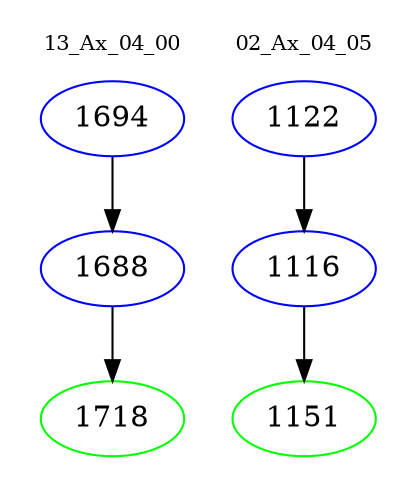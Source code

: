 digraph{
subgraph cluster_0 {
color = white
label = "13_Ax_04_00";
fontsize=10;
T0_1694 [label="1694", color="blue"]
T0_1694 -> T0_1688 [color="black"]
T0_1688 [label="1688", color="blue"]
T0_1688 -> T0_1718 [color="black"]
T0_1718 [label="1718", color="green"]
}
subgraph cluster_1 {
color = white
label = "02_Ax_04_05";
fontsize=10;
T1_1122 [label="1122", color="blue"]
T1_1122 -> T1_1116 [color="black"]
T1_1116 [label="1116", color="blue"]
T1_1116 -> T1_1151 [color="black"]
T1_1151 [label="1151", color="green"]
}
}
